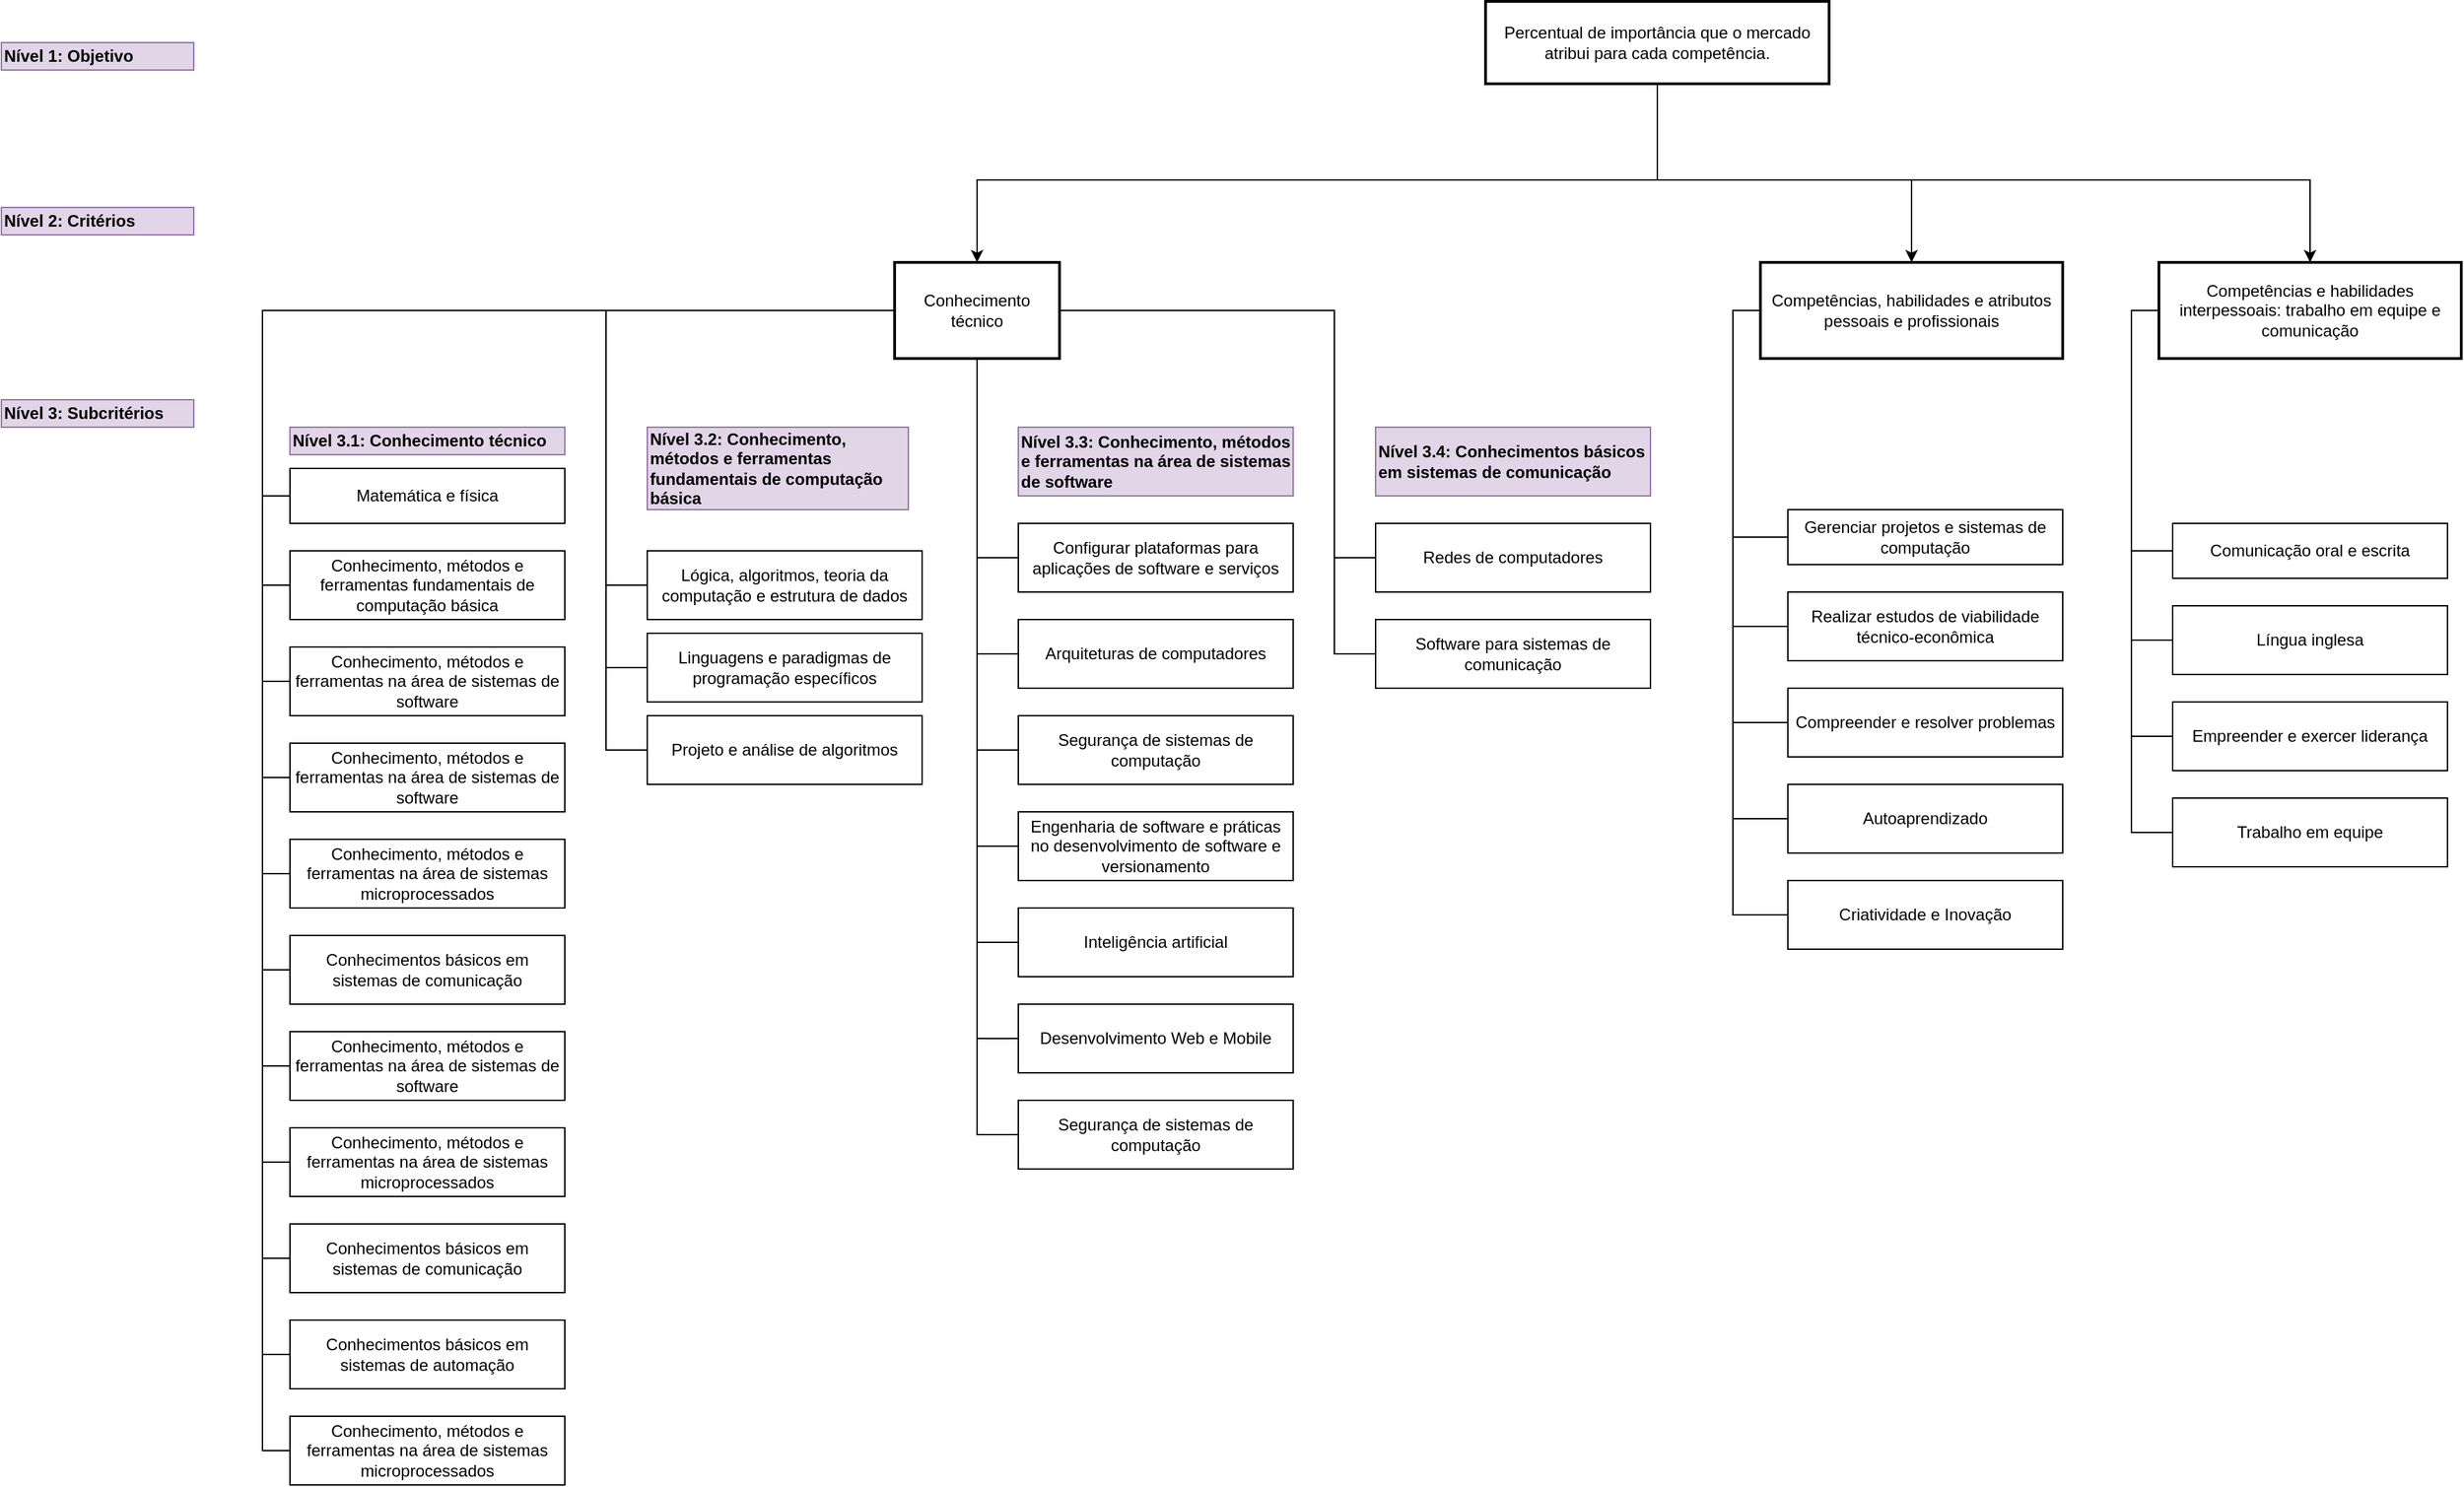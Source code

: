 <mxfile version="14.6.13" type="device"><diagram id="WIK_pi5l2lbsksL-he-0" name="Page-1"><mxGraphModel dx="5565" dy="2403" grid="1" gridSize="10" guides="1" tooltips="1" connect="1" arrows="1" fold="1" page="1" pageScale="1" pageWidth="850" pageHeight="1100" math="0" shadow="0"><root><mxCell id="0"/><mxCell id="1" parent="0"/><mxCell id="b6msGVyFefvdWLjESF5I-11" style="edgeStyle=orthogonalEdgeStyle;rounded=0;orthogonalLoop=1;jettySize=auto;html=1;exitX=0.5;exitY=1;exitDx=0;exitDy=0;entryX=0.5;entryY=0;entryDx=0;entryDy=0;" parent="1" source="b6msGVyFefvdWLjESF5I-1" target="b6msGVyFefvdWLjESF5I-7" edge="1"><mxGeometry relative="1" as="geometry"><Array as="points"><mxPoint x="385" y="140"/><mxPoint x="-110" y="140"/></Array></mxGeometry></mxCell><mxCell id="b6msGVyFefvdWLjESF5I-14" style="edgeStyle=orthogonalEdgeStyle;orthogonalLoop=1;jettySize=auto;html=1;exitX=0.5;exitY=1;exitDx=0;exitDy=0;strokeColor=#000000;rounded=0;" parent="1" source="b6msGVyFefvdWLjESF5I-1" target="b6msGVyFefvdWLjESF5I-9" edge="1"><mxGeometry relative="1" as="geometry"><mxPoint x="665" y="140" as="sourcePoint"/><Array as="points"><mxPoint x="385" y="140"/><mxPoint x="860" y="140"/></Array></mxGeometry></mxCell><mxCell id="b6msGVyFefvdWLjESF5I-1" value="Percentual de importância que o mercado atribui para cada competência." style="rounded=0;whiteSpace=wrap;html=1;glass=0;sketch=0;strokeWidth=2;" parent="1" vertex="1"><mxGeometry x="260" y="10" width="250" height="60" as="geometry"/></mxCell><mxCell id="b6msGVyFefvdWLjESF5I-3" value="Nível 1: Objetivo" style="text;html=1;strokeColor=#9673a6;fillColor=#e1d5e7;align=left;verticalAlign=middle;whiteSpace=wrap;rounded=0;fontStyle=1" parent="1" vertex="1"><mxGeometry x="-820" y="40" width="140" height="20" as="geometry"/></mxCell><mxCell id="b6msGVyFefvdWLjESF5I-6" value="Nível 2: Critérios" style="text;html=1;strokeColor=#9673a6;fillColor=#e1d5e7;align=left;verticalAlign=middle;whiteSpace=wrap;rounded=0;fontStyle=1" parent="1" vertex="1"><mxGeometry x="-820" y="160" width="140" height="20" as="geometry"/></mxCell><mxCell id="b6msGVyFefvdWLjESF5I-21" style="edgeStyle=orthogonalEdgeStyle;rounded=0;orthogonalLoop=1;jettySize=auto;html=1;exitX=0;exitY=0.5;exitDx=0;exitDy=0;entryX=0;entryY=0.5;entryDx=0;entryDy=0;strokeColor=#000000;endArrow=none;endFill=0;" parent="1" source="b6msGVyFefvdWLjESF5I-7" target="b6msGVyFefvdWLjESF5I-17" edge="1"><mxGeometry relative="1" as="geometry"><Array as="points"><mxPoint x="-630" y="235"/><mxPoint x="-630" y="435"/></Array></mxGeometry></mxCell><mxCell id="b6msGVyFefvdWLjESF5I-22" style="edgeStyle=orthogonalEdgeStyle;rounded=0;orthogonalLoop=1;jettySize=auto;html=1;exitX=0;exitY=0.5;exitDx=0;exitDy=0;entryX=0;entryY=0.5;entryDx=0;entryDy=0;endArrow=none;endFill=0;strokeColor=#000000;" parent="1" source="b6msGVyFefvdWLjESF5I-7" target="b6msGVyFefvdWLjESF5I-18" edge="1"><mxGeometry relative="1" as="geometry"><Array as="points"><mxPoint x="-630" y="235"/><mxPoint x="-630" y="505"/></Array></mxGeometry></mxCell><mxCell id="b6msGVyFefvdWLjESF5I-24" style="edgeStyle=orthogonalEdgeStyle;rounded=0;orthogonalLoop=1;jettySize=auto;html=1;exitX=0;exitY=0.5;exitDx=0;exitDy=0;entryX=0;entryY=0.5;entryDx=0;entryDy=0;endArrow=none;endFill=0;strokeColor=#000000;" parent="1" source="b6msGVyFefvdWLjESF5I-7" target="b6msGVyFefvdWLjESF5I-19" edge="1"><mxGeometry relative="1" as="geometry"><Array as="points"><mxPoint x="-630" y="235"/><mxPoint x="-630" y="575"/></Array></mxGeometry></mxCell><mxCell id="b6msGVyFefvdWLjESF5I-25" style="edgeStyle=orthogonalEdgeStyle;rounded=0;orthogonalLoop=1;jettySize=auto;html=1;exitX=0;exitY=0.5;exitDx=0;exitDy=0;entryX=0;entryY=0.5;entryDx=0;entryDy=0;endArrow=none;endFill=0;strokeColor=#000000;" parent="1" source="b6msGVyFefvdWLjESF5I-7" target="b6msGVyFefvdWLjESF5I-16" edge="1"><mxGeometry relative="1" as="geometry"><Array as="points"><mxPoint x="-630" y="235"/><mxPoint x="-630" y="370"/></Array></mxGeometry></mxCell><mxCell id="b6msGVyFefvdWLjESF5I-36" style="edgeStyle=orthogonalEdgeStyle;rounded=0;orthogonalLoop=1;jettySize=auto;html=1;exitX=0;exitY=0.5;exitDx=0;exitDy=0;entryX=0;entryY=0.5;entryDx=0;entryDy=0;endArrow=none;endFill=0;strokeColor=#000000;" parent="1" source="b6msGVyFefvdWLjESF5I-7" target="b6msGVyFefvdWLjESF5I-26" edge="1"><mxGeometry relative="1" as="geometry"><Array as="points"><mxPoint x="-630" y="235"/><mxPoint x="-630" y="645"/></Array></mxGeometry></mxCell><mxCell id="b6msGVyFefvdWLjESF5I-7" value="Conhecimento técnico" style="rounded=0;whiteSpace=wrap;html=1;glass=0;sketch=0;strokeWidth=2;" parent="1" vertex="1"><mxGeometry x="-170" y="200" width="120" height="70" as="geometry"/></mxCell><mxCell id="sWxNkreRCJfTCMJYLFrP-32" style="edgeStyle=orthogonalEdgeStyle;rounded=0;orthogonalLoop=1;jettySize=auto;html=1;exitX=0;exitY=0.5;exitDx=0;exitDy=0;entryX=0;entryY=0.5;entryDx=0;entryDy=0;endArrow=none;endFill=0;" parent="1" source="b6msGVyFefvdWLjESF5I-8" target="sWxNkreRCJfTCMJYLFrP-28" edge="1"><mxGeometry relative="1" as="geometry"/></mxCell><mxCell id="sWxNkreRCJfTCMJYLFrP-33" style="edgeStyle=orthogonalEdgeStyle;rounded=0;orthogonalLoop=1;jettySize=auto;html=1;exitX=0;exitY=0.5;exitDx=0;exitDy=0;entryX=0;entryY=0.5;entryDx=0;entryDy=0;endArrow=none;endFill=0;" parent="1" source="b6msGVyFefvdWLjESF5I-8" target="sWxNkreRCJfTCMJYLFrP-27" edge="1"><mxGeometry relative="1" as="geometry"/></mxCell><mxCell id="sWxNkreRCJfTCMJYLFrP-34" style="edgeStyle=orthogonalEdgeStyle;rounded=0;orthogonalLoop=1;jettySize=auto;html=1;exitX=0;exitY=0.5;exitDx=0;exitDy=0;entryX=0;entryY=0.5;entryDx=0;entryDy=0;endArrow=none;endFill=0;" parent="1" source="b6msGVyFefvdWLjESF5I-8" target="sWxNkreRCJfTCMJYLFrP-29" edge="1"><mxGeometry relative="1" as="geometry"/></mxCell><mxCell id="sWxNkreRCJfTCMJYLFrP-36" style="edgeStyle=orthogonalEdgeStyle;rounded=0;orthogonalLoop=1;jettySize=auto;html=1;exitX=0;exitY=0.5;exitDx=0;exitDy=0;entryX=0;entryY=0.5;entryDx=0;entryDy=0;endArrow=none;endFill=0;" parent="1" source="b6msGVyFefvdWLjESF5I-8" target="sWxNkreRCJfTCMJYLFrP-31" edge="1"><mxGeometry relative="1" as="geometry"/></mxCell><mxCell id="b6msGVyFefvdWLjESF5I-8" value="Competências, habilidades e atributos pessoais e profissionais" style="rounded=0;whiteSpace=wrap;html=1;glass=0;sketch=0;strokeWidth=2;" parent="1" vertex="1"><mxGeometry x="460" y="200" width="220" height="70" as="geometry"/></mxCell><mxCell id="sWxNkreRCJfTCMJYLFrP-44" style="edgeStyle=orthogonalEdgeStyle;rounded=0;orthogonalLoop=1;jettySize=auto;html=1;exitX=0;exitY=0.5;exitDx=0;exitDy=0;entryX=0;entryY=0.5;entryDx=0;entryDy=0;endArrow=none;endFill=0;" parent="1" source="b6msGVyFefvdWLjESF5I-9" target="sWxNkreRCJfTCMJYLFrP-39" edge="1"><mxGeometry relative="1" as="geometry"/></mxCell><mxCell id="b6msGVyFefvdWLjESF5I-9" value="Competências e habilidades interpessoais: trabalho em equipe e comunicação" style="rounded=0;whiteSpace=wrap;html=1;glass=0;sketch=0;strokeWidth=2;" parent="1" vertex="1"><mxGeometry x="750" y="200" width="220" height="70" as="geometry"/></mxCell><mxCell id="b6msGVyFefvdWLjESF5I-15" value="Nível 3: Subcritérios" style="text;html=1;strokeColor=#9673a6;fillColor=#e1d5e7;align=left;verticalAlign=middle;whiteSpace=wrap;rounded=0;fontStyle=1" parent="1" vertex="1"><mxGeometry x="-820" y="300" width="140" height="20" as="geometry"/></mxCell><mxCell id="b6msGVyFefvdWLjESF5I-16" value="Matemática e física" style="rounded=0;whiteSpace=wrap;html=1;glass=0;sketch=0;strokeWidth=1;" parent="1" vertex="1"><mxGeometry x="-610" y="350" width="200" height="40" as="geometry"/></mxCell><mxCell id="b6msGVyFefvdWLjESF5I-17" value="Conhecimento, métodos e ferramentas fundamentais de computação básica" style="rounded=0;whiteSpace=wrap;html=1;glass=0;sketch=0;strokeWidth=1;" parent="1" vertex="1"><mxGeometry x="-610" y="410" width="200" height="50" as="geometry"/></mxCell><mxCell id="b6msGVyFefvdWLjESF5I-18" value="Conhecimento, métodos e ferramentas na área de sistemas de software" style="rounded=0;whiteSpace=wrap;html=1;glass=0;sketch=0;strokeWidth=1;" parent="1" vertex="1"><mxGeometry x="-610" y="480" width="200" height="50" as="geometry"/></mxCell><mxCell id="b6msGVyFefvdWLjESF5I-19" value="Conhecimento, métodos e ferramentas na área de sistemas de software" style="rounded=0;whiteSpace=wrap;html=1;glass=0;sketch=0;strokeWidth=1;" parent="1" vertex="1"><mxGeometry x="-610" y="550" width="200" height="50" as="geometry"/></mxCell><mxCell id="b6msGVyFefvdWLjESF5I-26" value="Conhecimento, métodos e ferramentas na área de sistemas microprocessados" style="rounded=0;whiteSpace=wrap;html=1;glass=0;sketch=0;strokeWidth=1;" parent="1" vertex="1"><mxGeometry x="-610" y="620" width="200" height="50" as="geometry"/></mxCell><mxCell id="b6msGVyFefvdWLjESF5I-37" style="edgeStyle=orthogonalEdgeStyle;rounded=0;orthogonalLoop=1;jettySize=auto;html=1;exitX=0;exitY=0.5;exitDx=0;exitDy=0;endArrow=none;endFill=0;strokeColor=#000000;entryX=0;entryY=0.5;entryDx=0;entryDy=0;" parent="1" source="b6msGVyFefvdWLjESF5I-27" target="b6msGVyFefvdWLjESF5I-7" edge="1"><mxGeometry relative="1" as="geometry"><mxPoint x="-640" y="250" as="targetPoint"/><Array as="points"><mxPoint x="-630" y="715"/><mxPoint x="-630" y="235"/></Array></mxGeometry></mxCell><mxCell id="b6msGVyFefvdWLjESF5I-27" value="Conhecimentos básicos em sistemas de comunicação" style="rounded=0;whiteSpace=wrap;html=1;glass=0;sketch=0;strokeWidth=1;" parent="1" vertex="1"><mxGeometry x="-610" y="690" width="200" height="50" as="geometry"/></mxCell><mxCell id="b6msGVyFefvdWLjESF5I-38" style="edgeStyle=orthogonalEdgeStyle;rounded=0;orthogonalLoop=1;jettySize=auto;html=1;exitX=0;exitY=0.5;exitDx=0;exitDy=0;endArrow=none;endFill=0;strokeColor=#000000;entryX=0;entryY=0.5;entryDx=0;entryDy=0;" parent="1" source="b6msGVyFefvdWLjESF5I-28" target="b6msGVyFefvdWLjESF5I-7" edge="1"><mxGeometry relative="1" as="geometry"><mxPoint x="-670" y="230" as="targetPoint"/><Array as="points"><mxPoint x="-630" y="785"/><mxPoint x="-630" y="235"/></Array></mxGeometry></mxCell><mxCell id="b6msGVyFefvdWLjESF5I-28" value="Conhecimento, métodos e ferramentas na área de sistemas de software" style="rounded=0;whiteSpace=wrap;html=1;glass=0;sketch=0;strokeWidth=1;" parent="1" vertex="1"><mxGeometry x="-610" y="760" width="200" height="50" as="geometry"/></mxCell><mxCell id="b6msGVyFefvdWLjESF5I-39" style="edgeStyle=orthogonalEdgeStyle;rounded=0;orthogonalLoop=1;jettySize=auto;html=1;exitX=0;exitY=0.5;exitDx=0;exitDy=0;endArrow=none;endFill=0;strokeColor=#000000;entryX=0;entryY=0.5;entryDx=0;entryDy=0;" parent="1" source="b6msGVyFefvdWLjESF5I-30" target="b6msGVyFefvdWLjESF5I-7" edge="1"><mxGeometry relative="1" as="geometry"><mxPoint x="-670" y="230" as="targetPoint"/></mxGeometry></mxCell><mxCell id="b6msGVyFefvdWLjESF5I-30" value="Conhecimento, métodos e ferramentas na área de sistemas microprocessados" style="rounded=0;whiteSpace=wrap;html=1;glass=0;sketch=0;strokeWidth=1;" parent="1" vertex="1"><mxGeometry x="-610" y="830" width="200" height="50" as="geometry"/></mxCell><mxCell id="b6msGVyFefvdWLjESF5I-40" style="edgeStyle=orthogonalEdgeStyle;rounded=0;orthogonalLoop=1;jettySize=auto;html=1;exitX=0;exitY=0.5;exitDx=0;exitDy=0;endArrow=none;endFill=0;strokeColor=#000000;entryX=0;entryY=0.5;entryDx=0;entryDy=0;" parent="1" source="b6msGVyFefvdWLjESF5I-31" target="b6msGVyFefvdWLjESF5I-7" edge="1"><mxGeometry relative="1" as="geometry"><mxPoint x="-670" y="230" as="targetPoint"/></mxGeometry></mxCell><mxCell id="b6msGVyFefvdWLjESF5I-31" value="&lt;div&gt;Conhecimentos básicos em sistemas de comunicação&lt;/div&gt;" style="rounded=0;whiteSpace=wrap;html=1;glass=0;sketch=0;strokeWidth=1;" parent="1" vertex="1"><mxGeometry x="-610" y="900" width="200" height="50" as="geometry"/></mxCell><mxCell id="b6msGVyFefvdWLjESF5I-41" style="edgeStyle=orthogonalEdgeStyle;rounded=0;orthogonalLoop=1;jettySize=auto;html=1;exitX=0;exitY=0.5;exitDx=0;exitDy=0;endArrow=none;endFill=0;strokeColor=#000000;entryX=0;entryY=0.5;entryDx=0;entryDy=0;" parent="1" source="b6msGVyFefvdWLjESF5I-32" target="b6msGVyFefvdWLjESF5I-7" edge="1"><mxGeometry relative="1" as="geometry"><mxPoint x="-670" y="230" as="targetPoint"/><Array as="points"><mxPoint x="-630" y="995"/><mxPoint x="-630" y="235"/></Array></mxGeometry></mxCell><mxCell id="b6msGVyFefvdWLjESF5I-32" value="&lt;div&gt;&lt;div&gt;Conhecimentos básicos em sistemas de automação&lt;/div&gt;&lt;/div&gt;" style="rounded=0;whiteSpace=wrap;html=1;glass=0;sketch=0;strokeWidth=1;" parent="1" vertex="1"><mxGeometry x="-610" y="970" width="200" height="50" as="geometry"/></mxCell><mxCell id="b6msGVyFefvdWLjESF5I-42" style="edgeStyle=orthogonalEdgeStyle;rounded=0;orthogonalLoop=1;jettySize=auto;html=1;exitX=0;exitY=0.5;exitDx=0;exitDy=0;endArrow=none;endFill=0;strokeColor=#000000;entryX=0;entryY=0.5;entryDx=0;entryDy=0;" parent="1" source="b6msGVyFefvdWLjESF5I-33" target="b6msGVyFefvdWLjESF5I-7" edge="1"><mxGeometry relative="1" as="geometry"><mxPoint x="-670" y="230" as="targetPoint"/><Array as="points"><mxPoint x="-630" y="1065"/><mxPoint x="-630" y="235"/></Array></mxGeometry></mxCell><mxCell id="b6msGVyFefvdWLjESF5I-33" value="&lt;div&gt;&lt;div&gt;Conhecimento, métodos e ferramentas na área de sistemas microprocessados&lt;/div&gt;&lt;/div&gt;" style="rounded=0;whiteSpace=wrap;html=1;glass=0;sketch=0;strokeWidth=1;" parent="1" vertex="1"><mxGeometry x="-610" y="1040" width="200" height="50" as="geometry"/></mxCell><mxCell id="sWxNkreRCJfTCMJYLFrP-1" style="edgeStyle=orthogonalEdgeStyle;rounded=0;orthogonalLoop=1;jettySize=auto;html=1;exitX=0;exitY=0.5;exitDx=0;exitDy=0;entryX=0;entryY=0.75;entryDx=0;entryDy=0;endArrow=none;endFill=0;" parent="1" source="b6msGVyFefvdWLjESF5I-34" target="b6msGVyFefvdWLjESF5I-7" edge="1"><mxGeometry relative="1" as="geometry"><Array as="points"><mxPoint x="-380" y="435"/><mxPoint x="-380" y="235"/><mxPoint x="-170" y="235"/></Array></mxGeometry></mxCell><mxCell id="b6msGVyFefvdWLjESF5I-34" value="&lt;div&gt;&lt;div&gt;Lógica, algoritmos, teoria da computação e estrutura de dados&lt;/div&gt;&lt;/div&gt;" style="rounded=0;whiteSpace=wrap;html=1;glass=0;sketch=0;strokeWidth=1;" parent="1" vertex="1"><mxGeometry x="-350" y="410" width="200" height="50" as="geometry"/></mxCell><mxCell id="b6msGVyFefvdWLjESF5I-35" value="&lt;div&gt;&lt;div&gt;Linguagens e paradigmas de programação específicos&lt;/div&gt;&lt;/div&gt;" style="rounded=0;whiteSpace=wrap;html=1;glass=0;sketch=0;strokeWidth=1;" parent="1" vertex="1"><mxGeometry x="-350" y="470" width="200" height="50" as="geometry"/></mxCell><mxCell id="b6msGVyFefvdWLjESF5I-43" value="Nível 3.1: Conhecimento técnico" style="text;html=1;strokeColor=#9673a6;fillColor=#e1d5e7;align=left;verticalAlign=middle;whiteSpace=wrap;rounded=0;fontStyle=1" parent="1" vertex="1"><mxGeometry x="-610" y="320" width="200" height="20" as="geometry"/></mxCell><mxCell id="b6msGVyFefvdWLjESF5I-44" value="Nível 3.2:&amp;nbsp;&lt;span&gt;Conhecimento, métodos e ferramentas fundamentais de computação básica&lt;br&gt;&lt;/span&gt;" style="text;html=1;strokeColor=#9673a6;fillColor=#e1d5e7;align=left;verticalAlign=middle;whiteSpace=wrap;rounded=0;fontStyle=1" parent="1" vertex="1"><mxGeometry x="-350" y="320" width="190" height="60" as="geometry"/></mxCell><mxCell id="sWxNkreRCJfTCMJYLFrP-2" value="&lt;div&gt;&lt;div&gt;Projeto e análise de algoritmos&lt;/div&gt;&lt;/div&gt;" style="rounded=0;whiteSpace=wrap;html=1;glass=0;sketch=0;strokeWidth=1;" parent="1" vertex="1"><mxGeometry x="-350" y="530" width="200" height="50" as="geometry"/></mxCell><mxCell id="sWxNkreRCJfTCMJYLFrP-4" value="&lt;div&gt;Configurar plataformas para aplicações de software e serviços&lt;/div&gt;" style="rounded=0;whiteSpace=wrap;html=1;glass=0;sketch=0;strokeWidth=1;" parent="1" vertex="1"><mxGeometry x="-80" y="390" width="200" height="50" as="geometry"/></mxCell><mxCell id="sWxNkreRCJfTCMJYLFrP-5" value="Nível 3.3: Conhecimento, métodos e ferramentas na área de sistemas de software" style="text;html=1;strokeColor=#9673a6;fillColor=#e1d5e7;align=left;verticalAlign=middle;whiteSpace=wrap;rounded=0;fontStyle=1" parent="1" vertex="1"><mxGeometry x="-80" y="320" width="200" height="50" as="geometry"/></mxCell><mxCell id="sWxNkreRCJfTCMJYLFrP-6" value="&lt;div&gt;Arquiteturas de computadores&lt;/div&gt;" style="rounded=0;whiteSpace=wrap;html=1;glass=0;sketch=0;strokeWidth=1;" parent="1" vertex="1"><mxGeometry x="-80" y="460" width="200" height="50" as="geometry"/></mxCell><mxCell id="sWxNkreRCJfTCMJYLFrP-7" value="&lt;div&gt;Segurança de sistemas de computação&lt;/div&gt;" style="rounded=0;whiteSpace=wrap;html=1;glass=0;sketch=0;strokeWidth=1;" parent="1" vertex="1"><mxGeometry x="-80" y="530" width="200" height="50" as="geometry"/></mxCell><mxCell id="sWxNkreRCJfTCMJYLFrP-8" value="&lt;div&gt;Engenharia de software e práticas no desenvolvimento de software e versionamento&lt;/div&gt;" style="rounded=0;whiteSpace=wrap;html=1;glass=0;sketch=0;strokeWidth=1;" parent="1" vertex="1"><mxGeometry x="-80" y="600" width="200" height="50" as="geometry"/></mxCell><mxCell id="sWxNkreRCJfTCMJYLFrP-9" value="&lt;div&gt;Inteligência artificial&lt;/div&gt;" style="rounded=0;whiteSpace=wrap;html=1;glass=0;sketch=0;strokeWidth=1;" parent="1" vertex="1"><mxGeometry x="-80" y="670" width="200" height="50" as="geometry"/></mxCell><mxCell id="sWxNkreRCJfTCMJYLFrP-10" value="&lt;div&gt;Desenvolvimento Web e Mobile&lt;/div&gt;" style="rounded=0;whiteSpace=wrap;html=1;glass=0;sketch=0;strokeWidth=1;" parent="1" vertex="1"><mxGeometry x="-80" y="740" width="200" height="50" as="geometry"/></mxCell><mxCell id="sWxNkreRCJfTCMJYLFrP-11" value="&lt;div&gt;Segurança de sistemas de computação&lt;/div&gt;" style="rounded=0;whiteSpace=wrap;html=1;glass=0;sketch=0;strokeWidth=1;" parent="1" vertex="1"><mxGeometry x="-80" y="810" width="200" height="50" as="geometry"/></mxCell><mxCell id="sWxNkreRCJfTCMJYLFrP-12" value="&lt;div&gt;Redes de computadores&lt;/div&gt;" style="rounded=0;whiteSpace=wrap;html=1;glass=0;sketch=0;strokeWidth=1;" parent="1" vertex="1"><mxGeometry x="180" y="390" width="200" height="50" as="geometry"/></mxCell><mxCell id="sWxNkreRCJfTCMJYLFrP-13" value="Nível 3.4: Conhecimentos básicos em sistemas de comunicação" style="text;html=1;strokeColor=#9673a6;fillColor=#e1d5e7;align=left;verticalAlign=middle;whiteSpace=wrap;rounded=0;fontStyle=1" parent="1" vertex="1"><mxGeometry x="180" y="320" width="200" height="50" as="geometry"/></mxCell><mxCell id="sWxNkreRCJfTCMJYLFrP-14" value="&lt;div&gt;Software para sistemas de comunicação&lt;/div&gt;" style="rounded=0;whiteSpace=wrap;html=1;glass=0;sketch=0;strokeWidth=1;" parent="1" vertex="1"><mxGeometry x="180" y="460" width="200" height="50" as="geometry"/></mxCell><mxCell id="sWxNkreRCJfTCMJYLFrP-27" value="Realizar estudos de viabilidade técnico-econômica" style="rounded=0;whiteSpace=wrap;html=1;glass=0;sketch=0;strokeWidth=1;" parent="1" vertex="1"><mxGeometry x="480" y="440" width="200" height="50" as="geometry"/></mxCell><mxCell id="sWxNkreRCJfTCMJYLFrP-28" value="Gerenciar projetos e sistemas de computação" style="rounded=0;whiteSpace=wrap;html=1;glass=0;sketch=0;strokeWidth=1;" parent="1" vertex="1"><mxGeometry x="480" y="380" width="200" height="40" as="geometry"/></mxCell><mxCell id="sWxNkreRCJfTCMJYLFrP-29" value="Compreender e resolver problemas" style="rounded=0;whiteSpace=wrap;html=1;glass=0;sketch=0;strokeWidth=1;" parent="1" vertex="1"><mxGeometry x="480" y="510" width="200" height="50" as="geometry"/></mxCell><mxCell id="sWxNkreRCJfTCMJYLFrP-35" style="edgeStyle=orthogonalEdgeStyle;rounded=0;orthogonalLoop=1;jettySize=auto;html=1;exitX=0;exitY=0.5;exitDx=0;exitDy=0;entryX=0;entryY=0.5;entryDx=0;entryDy=0;endArrow=none;endFill=0;" parent="1" source="sWxNkreRCJfTCMJYLFrP-30" target="b6msGVyFefvdWLjESF5I-8" edge="1"><mxGeometry relative="1" as="geometry"/></mxCell><mxCell id="sWxNkreRCJfTCMJYLFrP-30" value="Autoaprendizado" style="rounded=0;whiteSpace=wrap;html=1;glass=0;sketch=0;strokeWidth=1;" parent="1" vertex="1"><mxGeometry x="480" y="580" width="200" height="50" as="geometry"/></mxCell><mxCell id="sWxNkreRCJfTCMJYLFrP-31" value="Criatividade e Inovação" style="rounded=0;whiteSpace=wrap;html=1;glass=0;sketch=0;strokeWidth=1;" parent="1" vertex="1"><mxGeometry x="480" y="650" width="200" height="50" as="geometry"/></mxCell><mxCell id="sWxNkreRCJfTCMJYLFrP-42" style="edgeStyle=orthogonalEdgeStyle;rounded=0;orthogonalLoop=1;jettySize=auto;html=1;exitX=0;exitY=0.5;exitDx=0;exitDy=0;entryX=0;entryY=0.5;entryDx=0;entryDy=0;endArrow=none;endFill=0;" parent="1" source="sWxNkreRCJfTCMJYLFrP-37" target="b6msGVyFefvdWLjESF5I-9" edge="1"><mxGeometry relative="1" as="geometry"/></mxCell><mxCell id="sWxNkreRCJfTCMJYLFrP-37" value="Comunicação oral e escrita" style="rounded=0;whiteSpace=wrap;html=1;glass=0;sketch=0;strokeWidth=1;" parent="1" vertex="1"><mxGeometry x="760" y="390" width="200" height="40" as="geometry"/></mxCell><mxCell id="sWxNkreRCJfTCMJYLFrP-43" style="edgeStyle=orthogonalEdgeStyle;rounded=0;orthogonalLoop=1;jettySize=auto;html=1;exitX=0;exitY=0.5;exitDx=0;exitDy=0;entryX=0;entryY=0.5;entryDx=0;entryDy=0;endArrow=none;endFill=0;" parent="1" source="sWxNkreRCJfTCMJYLFrP-38" target="b6msGVyFefvdWLjESF5I-9" edge="1"><mxGeometry relative="1" as="geometry"/></mxCell><mxCell id="sWxNkreRCJfTCMJYLFrP-38" value="Língua inglesa" style="rounded=0;whiteSpace=wrap;html=1;glass=0;sketch=0;strokeWidth=1;" parent="1" vertex="1"><mxGeometry x="760" y="450" width="200" height="50" as="geometry"/></mxCell><mxCell id="sWxNkreRCJfTCMJYLFrP-39" value="Empreender e exercer liderança" style="rounded=0;whiteSpace=wrap;html=1;glass=0;sketch=0;strokeWidth=1;" parent="1" vertex="1"><mxGeometry x="760" y="520" width="200" height="50" as="geometry"/></mxCell><mxCell id="sWxNkreRCJfTCMJYLFrP-45" style="edgeStyle=orthogonalEdgeStyle;rounded=0;orthogonalLoop=1;jettySize=auto;html=1;exitX=0;exitY=0.5;exitDx=0;exitDy=0;entryX=0;entryY=0.5;entryDx=0;entryDy=0;endArrow=none;endFill=0;" parent="1" source="sWxNkreRCJfTCMJYLFrP-40" target="b6msGVyFefvdWLjESF5I-9" edge="1"><mxGeometry relative="1" as="geometry"/></mxCell><mxCell id="sWxNkreRCJfTCMJYLFrP-40" value="Trabalho em equipe" style="rounded=0;whiteSpace=wrap;html=1;glass=0;sketch=0;strokeWidth=1;" parent="1" vertex="1"><mxGeometry x="760" y="590" width="200" height="50" as="geometry"/></mxCell><mxCell id="PWr5TqB2o_u5FDRNgSvZ-2" style="edgeStyle=orthogonalEdgeStyle;rounded=0;orthogonalLoop=1;jettySize=auto;html=1;exitX=0;exitY=0.5;exitDx=0;exitDy=0;entryX=0;entryY=0.5;entryDx=0;entryDy=0;endArrow=none;endFill=0;" edge="1" parent="1" source="b6msGVyFefvdWLjESF5I-35" target="b6msGVyFefvdWLjESF5I-7"><mxGeometry relative="1" as="geometry"><mxPoint x="-350" y="475" as="sourcePoint"/><mxPoint x="-370" y="290" as="targetPoint"/><Array as="points"><mxPoint x="-380" y="495"/><mxPoint x="-380" y="235"/></Array></mxGeometry></mxCell><mxCell id="PWr5TqB2o_u5FDRNgSvZ-3" style="edgeStyle=orthogonalEdgeStyle;rounded=0;orthogonalLoop=1;jettySize=auto;html=1;exitX=0;exitY=0.5;exitDx=0;exitDy=0;endArrow=none;endFill=0;" edge="1" parent="1" source="sWxNkreRCJfTCMJYLFrP-2"><mxGeometry relative="1" as="geometry"><mxPoint x="-350" y="535" as="sourcePoint"/><mxPoint x="-170" y="235" as="targetPoint"/><Array as="points"><mxPoint x="-380" y="555"/><mxPoint x="-380" y="235"/></Array></mxGeometry></mxCell><mxCell id="PWr5TqB2o_u5FDRNgSvZ-4" style="edgeStyle=orthogonalEdgeStyle;orthogonalLoop=1;jettySize=auto;html=1;exitX=0.5;exitY=1;exitDx=0;exitDy=0;strokeColor=#000000;rounded=0;entryX=0.5;entryY=0;entryDx=0;entryDy=0;" edge="1" parent="1" source="b6msGVyFefvdWLjESF5I-1" target="b6msGVyFefvdWLjESF5I-8"><mxGeometry relative="1" as="geometry"><mxPoint x="445" y="80" as="sourcePoint"/><mxPoint x="975" y="220" as="targetPoint"/><Array as="points"><mxPoint x="385" y="140"/><mxPoint x="570" y="140"/></Array></mxGeometry></mxCell><mxCell id="PWr5TqB2o_u5FDRNgSvZ-5" style="edgeStyle=orthogonalEdgeStyle;rounded=0;orthogonalLoop=1;jettySize=auto;html=1;exitX=0;exitY=0.5;exitDx=0;exitDy=0;endArrow=none;endFill=0;" edge="1" parent="1" source="sWxNkreRCJfTCMJYLFrP-11"><mxGeometry relative="1" as="geometry"><mxPoint x="-130" y="865" as="sourcePoint"/><mxPoint x="-100" y="270" as="targetPoint"/><Array as="points"><mxPoint x="-110" y="835"/><mxPoint x="-110" y="270"/></Array></mxGeometry></mxCell><mxCell id="PWr5TqB2o_u5FDRNgSvZ-6" style="edgeStyle=orthogonalEdgeStyle;rounded=0;orthogonalLoop=1;jettySize=auto;html=1;exitX=0;exitY=0.5;exitDx=0;exitDy=0;endArrow=none;endFill=0;" edge="1" parent="1" source="sWxNkreRCJfTCMJYLFrP-10"><mxGeometry relative="1" as="geometry"><mxPoint x="-80" y="885" as="sourcePoint"/><mxPoint x="-110" y="270" as="targetPoint"/><Array as="points"><mxPoint x="-110" y="765"/></Array></mxGeometry></mxCell><mxCell id="PWr5TqB2o_u5FDRNgSvZ-7" style="edgeStyle=orthogonalEdgeStyle;rounded=0;orthogonalLoop=1;jettySize=auto;html=1;exitX=0;exitY=0.5;exitDx=0;exitDy=0;endArrow=none;endFill=0;" edge="1" parent="1" source="sWxNkreRCJfTCMJYLFrP-9"><mxGeometry relative="1" as="geometry"><mxPoint x="-70" y="805" as="sourcePoint"/><mxPoint x="-110" y="270" as="targetPoint"/><Array as="points"><mxPoint x="-110" y="695"/></Array></mxGeometry></mxCell><mxCell id="PWr5TqB2o_u5FDRNgSvZ-8" style="edgeStyle=orthogonalEdgeStyle;rounded=0;orthogonalLoop=1;jettySize=auto;html=1;exitX=0;exitY=0.5;exitDx=0;exitDy=0;endArrow=none;endFill=0;entryX=0.5;entryY=1;entryDx=0;entryDy=0;" edge="1" parent="1" source="sWxNkreRCJfTCMJYLFrP-8" target="b6msGVyFefvdWLjESF5I-7"><mxGeometry relative="1" as="geometry"><mxPoint x="-80" y="660" as="sourcePoint"/><mxPoint x="-110" y="205" as="targetPoint"/><Array as="points"><mxPoint x="-110" y="625"/></Array></mxGeometry></mxCell><mxCell id="PWr5TqB2o_u5FDRNgSvZ-9" style="edgeStyle=orthogonalEdgeStyle;rounded=0;orthogonalLoop=1;jettySize=auto;html=1;exitX=0;exitY=0.5;exitDx=0;exitDy=0;endArrow=none;endFill=0;entryX=0.5;entryY=1;entryDx=0;entryDy=0;" edge="1" parent="1" source="sWxNkreRCJfTCMJYLFrP-7" target="b6msGVyFefvdWLjESF5I-7"><mxGeometry relative="1" as="geometry"><mxPoint x="-100" y="585" as="sourcePoint"/><mxPoint x="-130" y="200" as="targetPoint"/><Array as="points"><mxPoint x="-110" y="555"/></Array></mxGeometry></mxCell><mxCell id="PWr5TqB2o_u5FDRNgSvZ-10" style="edgeStyle=orthogonalEdgeStyle;rounded=0;orthogonalLoop=1;jettySize=auto;html=1;exitX=0;exitY=0.5;exitDx=0;exitDy=0;endArrow=none;endFill=0;entryX=0.5;entryY=1;entryDx=0;entryDy=0;" edge="1" parent="1" source="sWxNkreRCJfTCMJYLFrP-6" target="b6msGVyFefvdWLjESF5I-7"><mxGeometry relative="1" as="geometry"><mxPoint x="-90" y="517.5" as="sourcePoint"/><mxPoint x="-110" y="270" as="targetPoint"/><Array as="points"><mxPoint x="-110" y="485"/></Array></mxGeometry></mxCell><mxCell id="PWr5TqB2o_u5FDRNgSvZ-11" style="edgeStyle=orthogonalEdgeStyle;rounded=0;orthogonalLoop=1;jettySize=auto;html=1;endArrow=none;endFill=0;entryX=0.5;entryY=1;entryDx=0;entryDy=0;exitX=0;exitY=0.5;exitDx=0;exitDy=0;" edge="1" parent="1" source="sWxNkreRCJfTCMJYLFrP-4" target="b6msGVyFefvdWLjESF5I-7"><mxGeometry relative="1" as="geometry"><mxPoint x="-80" y="448" as="sourcePoint"/><mxPoint x="-125.02" y="200" as="targetPoint"/><Array as="points"><mxPoint x="-110" y="415"/></Array></mxGeometry></mxCell><mxCell id="PWr5TqB2o_u5FDRNgSvZ-12" style="edgeStyle=orthogonalEdgeStyle;rounded=0;orthogonalLoop=1;jettySize=auto;html=1;endArrow=none;endFill=0;entryX=1;entryY=0.5;entryDx=0;entryDy=0;exitX=0;exitY=0.5;exitDx=0;exitDy=0;" edge="1" parent="1" source="sWxNkreRCJfTCMJYLFrP-12" target="b6msGVyFefvdWLjESF5I-7"><mxGeometry relative="1" as="geometry"><mxPoint x="-70" y="458" as="sourcePoint"/><mxPoint x="-100" y="280" as="targetPoint"/><Array as="points"><mxPoint x="150" y="415"/><mxPoint x="150" y="235"/></Array></mxGeometry></mxCell><mxCell id="PWr5TqB2o_u5FDRNgSvZ-13" style="edgeStyle=orthogonalEdgeStyle;rounded=0;orthogonalLoop=1;jettySize=auto;html=1;endArrow=none;endFill=0;entryX=1;entryY=0.5;entryDx=0;entryDy=0;exitX=0;exitY=0.5;exitDx=0;exitDy=0;" edge="1" parent="1" source="sWxNkreRCJfTCMJYLFrP-14" target="b6msGVyFefvdWLjESF5I-7"><mxGeometry relative="1" as="geometry"><mxPoint x="210" y="455" as="sourcePoint"/><mxPoint x="-40" y="245" as="targetPoint"/><Array as="points"><mxPoint x="150" y="485"/><mxPoint x="150" y="235"/></Array></mxGeometry></mxCell></root></mxGraphModel></diagram></mxfile>
